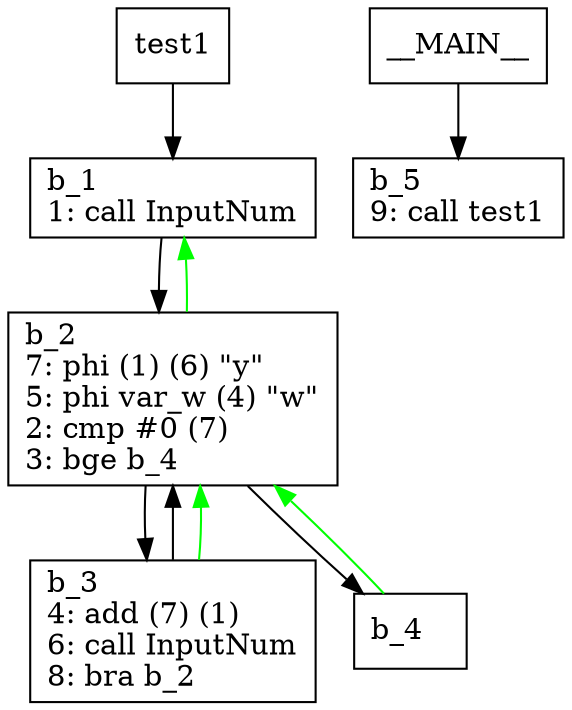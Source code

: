 digraph Computation {
node [shape=box];
test1 -> b_1;
b_1 [label="b_1\l1: call InputNum\l"]
b_1 -> b_2;
b_2 [label="b_2\l7: phi (1) (6) \"y\"\l5: phi var_w (4) \"w\"\l2: cmp #0 (7)\l3: bge b_4\l"]
b_2 -> b_3;
b_3 [label="b_3\l4: add (7) (1)\l6: call InputNum\l8: bra b_2\l"]
b_3 -> b_2;
b_3 -> b_2[color="green"];
b_2 -> b_4;
b_4 [label="b_4\l"]
b_4 -> b_2[color="green"];
b_2 -> b_1[color="green"];
__MAIN__ -> b_5;
b_5 [label="b_5\l9: call test1\l"]
}